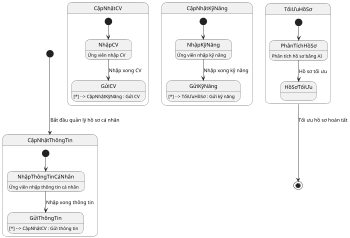 @startuml
scale 350 width

[*] --> CậpNhậtThôngTin : Bắt đầu quản lý hồ sơ cá nhân

state CậpNhậtThôngTin {
  [*] --> NhậpThôngTinCáNhân
  NhậpThôngTinCáNhân : Ứng viên nhập thông tin cá nhân
  NhậpThôngTinCáNhân --> GửiThôngTin : Nhập xong thông tin
  GửiThôngTin : [*] --> CậpNhậtCV : Gửi thông tin
}

state CậpNhậtCV {
  [*] --> NhậpCV
  NhậpCV : Ứng viên nhập CV
  NhậpCV --> GửiCV : Nhập xong CV
  GửiCV : [*] --> CậpNhậtKỹNăng : Gửi CV
}

state CậpNhậtKỹNăng {
  [*] --> NhậpKỹNăng
  NhậpKỹNăng : Ứng viên nhập kỹ năng
  NhậpKỹNăng --> GửiKỹNăng : Nhập xong kỹ năng
  GửiKỹNăng : [*] --> TốiƯuHồSơ : Gửi kỹ năng
}

state TốiƯuHồSơ {
  [*] --> PhânTíchHồSơ
  PhânTíchHồSơ : Phân tích hồ sơ bằng AI
  PhânTíchHồSơ --> HồSơTốiƯu : Hồ sơ tối ưu
}

TốiƯuHồSơ --> [*] : Tối ưu hồ sơ hoàn tất

@enduml